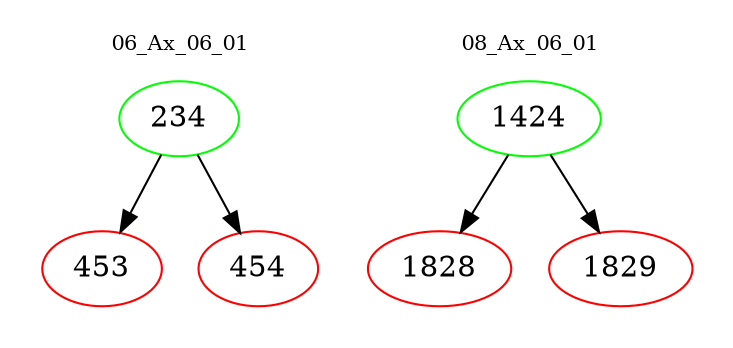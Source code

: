 digraph{
subgraph cluster_0 {
color = white
label = "06_Ax_06_01";
fontsize=10;
T0_234 [label="234", color="green"]
T0_234 -> T0_453 [color="black"]
T0_453 [label="453", color="red"]
T0_234 -> T0_454 [color="black"]
T0_454 [label="454", color="red"]
}
subgraph cluster_1 {
color = white
label = "08_Ax_06_01";
fontsize=10;
T1_1424 [label="1424", color="green"]
T1_1424 -> T1_1828 [color="black"]
T1_1828 [label="1828", color="red"]
T1_1424 -> T1_1829 [color="black"]
T1_1829 [label="1829", color="red"]
}
}
